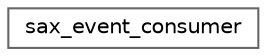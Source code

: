 digraph "Graphical Class Hierarchy"
{
 // LATEX_PDF_SIZE
  bgcolor="transparent";
  edge [fontname=Helvetica,fontsize=10,labelfontname=Helvetica,labelfontsize=10];
  node [fontname=Helvetica,fontsize=10,shape=box,height=0.2,width=0.4];
  rankdir="LR";
  Node0 [id="Node000000",label="sax_event_consumer",height=0.2,width=0.4,color="grey40", fillcolor="white", style="filled",URL="$classsax__event__consumer.html",tooltip=" "];
}
